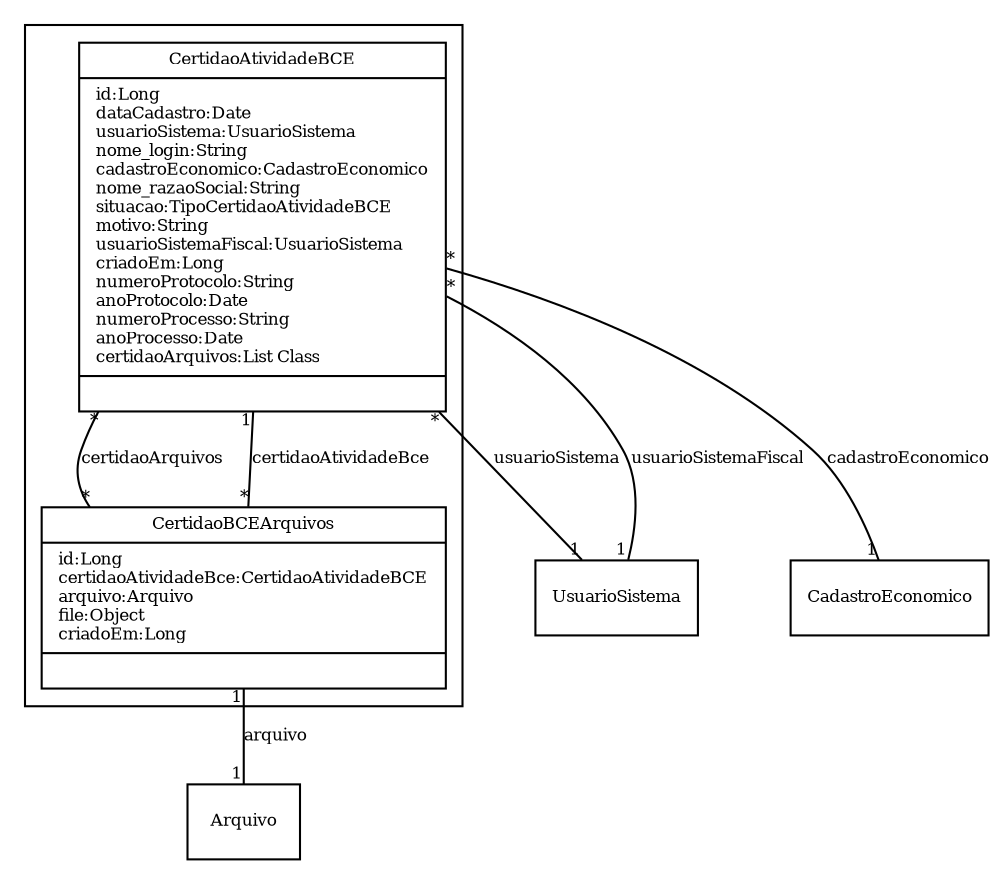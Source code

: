 digraph G{
fontname = "Times-Roman"
fontsize = 8

node [
        fontname = "Times-Roman"
        fontsize = 8
        shape = "record"
]

edge [
        fontname = "Times-Roman"
        fontsize = 8
]

subgraph clusterBAIXA_DE_ATIVIDADE
{
CertidaoAtividadeBCE [label = "{CertidaoAtividadeBCE|id:Long\ldataCadastro:Date\lusuarioSistema:UsuarioSistema\lnome_login:String\lcadastroEconomico:CadastroEconomico\lnome_razaoSocial:String\lsituacao:TipoCertidaoAtividadeBCE\lmotivo:String\lusuarioSistemaFiscal:UsuarioSistema\lcriadoEm:Long\lnumeroProtocolo:String\lanoProtocolo:Date\lnumeroProcesso:String\lanoProcesso:Date\lcertidaoArquivos:List Class\l|\l}"]
CertidaoBCEArquivos [label = "{CertidaoBCEArquivos|id:Long\lcertidaoAtividadeBce:CertidaoAtividadeBCE\larquivo:Arquivo\lfile:Object\lcriadoEm:Long\l|\l}"]
}
edge [arrowhead = "none" headlabel = "1" taillabel = "*"] CertidaoAtividadeBCE -> UsuarioSistema [label = "usuarioSistema"]
edge [arrowhead = "none" headlabel = "1" taillabel = "*"] CertidaoAtividadeBCE -> CadastroEconomico [label = "cadastroEconomico"]
edge [arrowhead = "none" headlabel = "1" taillabel = "*"] CertidaoAtividadeBCE -> UsuarioSistema [label = "usuarioSistemaFiscal"]
edge [arrowhead = "none" headlabel = "*" taillabel = "*"] CertidaoAtividadeBCE -> CertidaoBCEArquivos [label = "certidaoArquivos"]
edge [arrowhead = "none" headlabel = "1" taillabel = "*"] CertidaoBCEArquivos -> CertidaoAtividadeBCE [label = "certidaoAtividadeBce"]
edge [arrowhead = "none" headlabel = "1" taillabel = "1"] CertidaoBCEArquivos -> Arquivo [label = "arquivo"]
}
